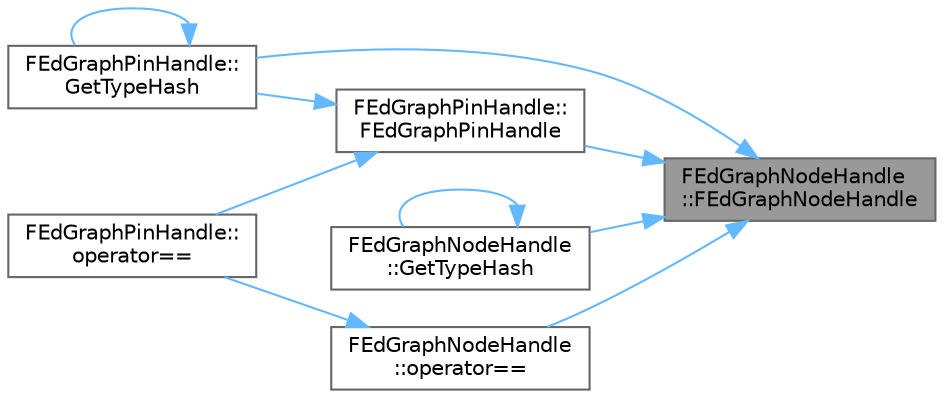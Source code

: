 digraph "FEdGraphNodeHandle::FEdGraphNodeHandle"
{
 // INTERACTIVE_SVG=YES
 // LATEX_PDF_SIZE
  bgcolor="transparent";
  edge [fontname=Helvetica,fontsize=10,labelfontname=Helvetica,labelfontsize=10];
  node [fontname=Helvetica,fontsize=10,shape=box,height=0.2,width=0.4];
  rankdir="RL";
  Node1 [id="Node000001",label="FEdGraphNodeHandle\l::FEdGraphNodeHandle",height=0.2,width=0.4,color="gray40", fillcolor="grey60", style="filled", fontcolor="black",tooltip=" "];
  Node1 -> Node2 [id="edge1_Node000001_Node000002",dir="back",color="steelblue1",style="solid",tooltip=" "];
  Node2 [id="Node000002",label="FEdGraphPinHandle::\lFEdGraphPinHandle",height=0.2,width=0.4,color="grey40", fillcolor="white", style="filled",URL="$df/d5c/structFEdGraphPinHandle.html#a58be7c434b25d7023a760e4ac01eef38",tooltip=" "];
  Node2 -> Node3 [id="edge2_Node000002_Node000003",dir="back",color="steelblue1",style="solid",tooltip=" "];
  Node3 [id="Node000003",label="FEdGraphPinHandle::\lGetTypeHash",height=0.2,width=0.4,color="grey40", fillcolor="white", style="filled",URL="$df/d5c/structFEdGraphPinHandle.html#a395e5b102997661b3706daa35e7060dc",tooltip=" "];
  Node3 -> Node3 [id="edge3_Node000003_Node000003",dir="back",color="steelblue1",style="solid",tooltip=" "];
  Node2 -> Node4 [id="edge4_Node000002_Node000004",dir="back",color="steelblue1",style="solid",tooltip=" "];
  Node4 [id="Node000004",label="FEdGraphPinHandle::\loperator==",height=0.2,width=0.4,color="grey40", fillcolor="white", style="filled",URL="$df/d5c/structFEdGraphPinHandle.html#a97bbf22aa1d2449dda65eec14509a092",tooltip=" "];
  Node1 -> Node5 [id="edge5_Node000001_Node000005",dir="back",color="steelblue1",style="solid",tooltip=" "];
  Node5 [id="Node000005",label="FEdGraphNodeHandle\l::GetTypeHash",height=0.2,width=0.4,color="grey40", fillcolor="white", style="filled",URL="$dc/d28/structFEdGraphNodeHandle.html#a8780fa086b8dcc2867199ebd53eeef67",tooltip=" "];
  Node5 -> Node5 [id="edge6_Node000005_Node000005",dir="back",color="steelblue1",style="solid",tooltip=" "];
  Node1 -> Node3 [id="edge7_Node000001_Node000003",dir="back",color="steelblue1",style="solid",tooltip=" "];
  Node1 -> Node6 [id="edge8_Node000001_Node000006",dir="back",color="steelblue1",style="solid",tooltip=" "];
  Node6 [id="Node000006",label="FEdGraphNodeHandle\l::operator==",height=0.2,width=0.4,color="grey40", fillcolor="white", style="filled",URL="$dc/d28/structFEdGraphNodeHandle.html#a17973429970642d883ba451efa87ae6a",tooltip=" "];
  Node6 -> Node4 [id="edge9_Node000006_Node000004",dir="back",color="steelblue1",style="solid",tooltip=" "];
}
